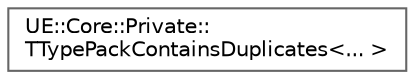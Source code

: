 digraph "Graphical Class Hierarchy"
{
 // INTERACTIVE_SVG=YES
 // LATEX_PDF_SIZE
  bgcolor="transparent";
  edge [fontname=Helvetica,fontsize=10,labelfontname=Helvetica,labelfontsize=10];
  node [fontname=Helvetica,fontsize=10,shape=box,height=0.2,width=0.4];
  rankdir="LR";
  Node0 [id="Node000000",label="UE::Core::Private::\lTTypePackContainsDuplicates\<... \>",height=0.2,width=0.4,color="grey40", fillcolor="white", style="filled",URL="$da/d99/structUE_1_1Core_1_1Private_1_1TTypePackContainsDuplicates.html",tooltip="Determine if all the types in a template parameter pack has duplicate types."];
}

